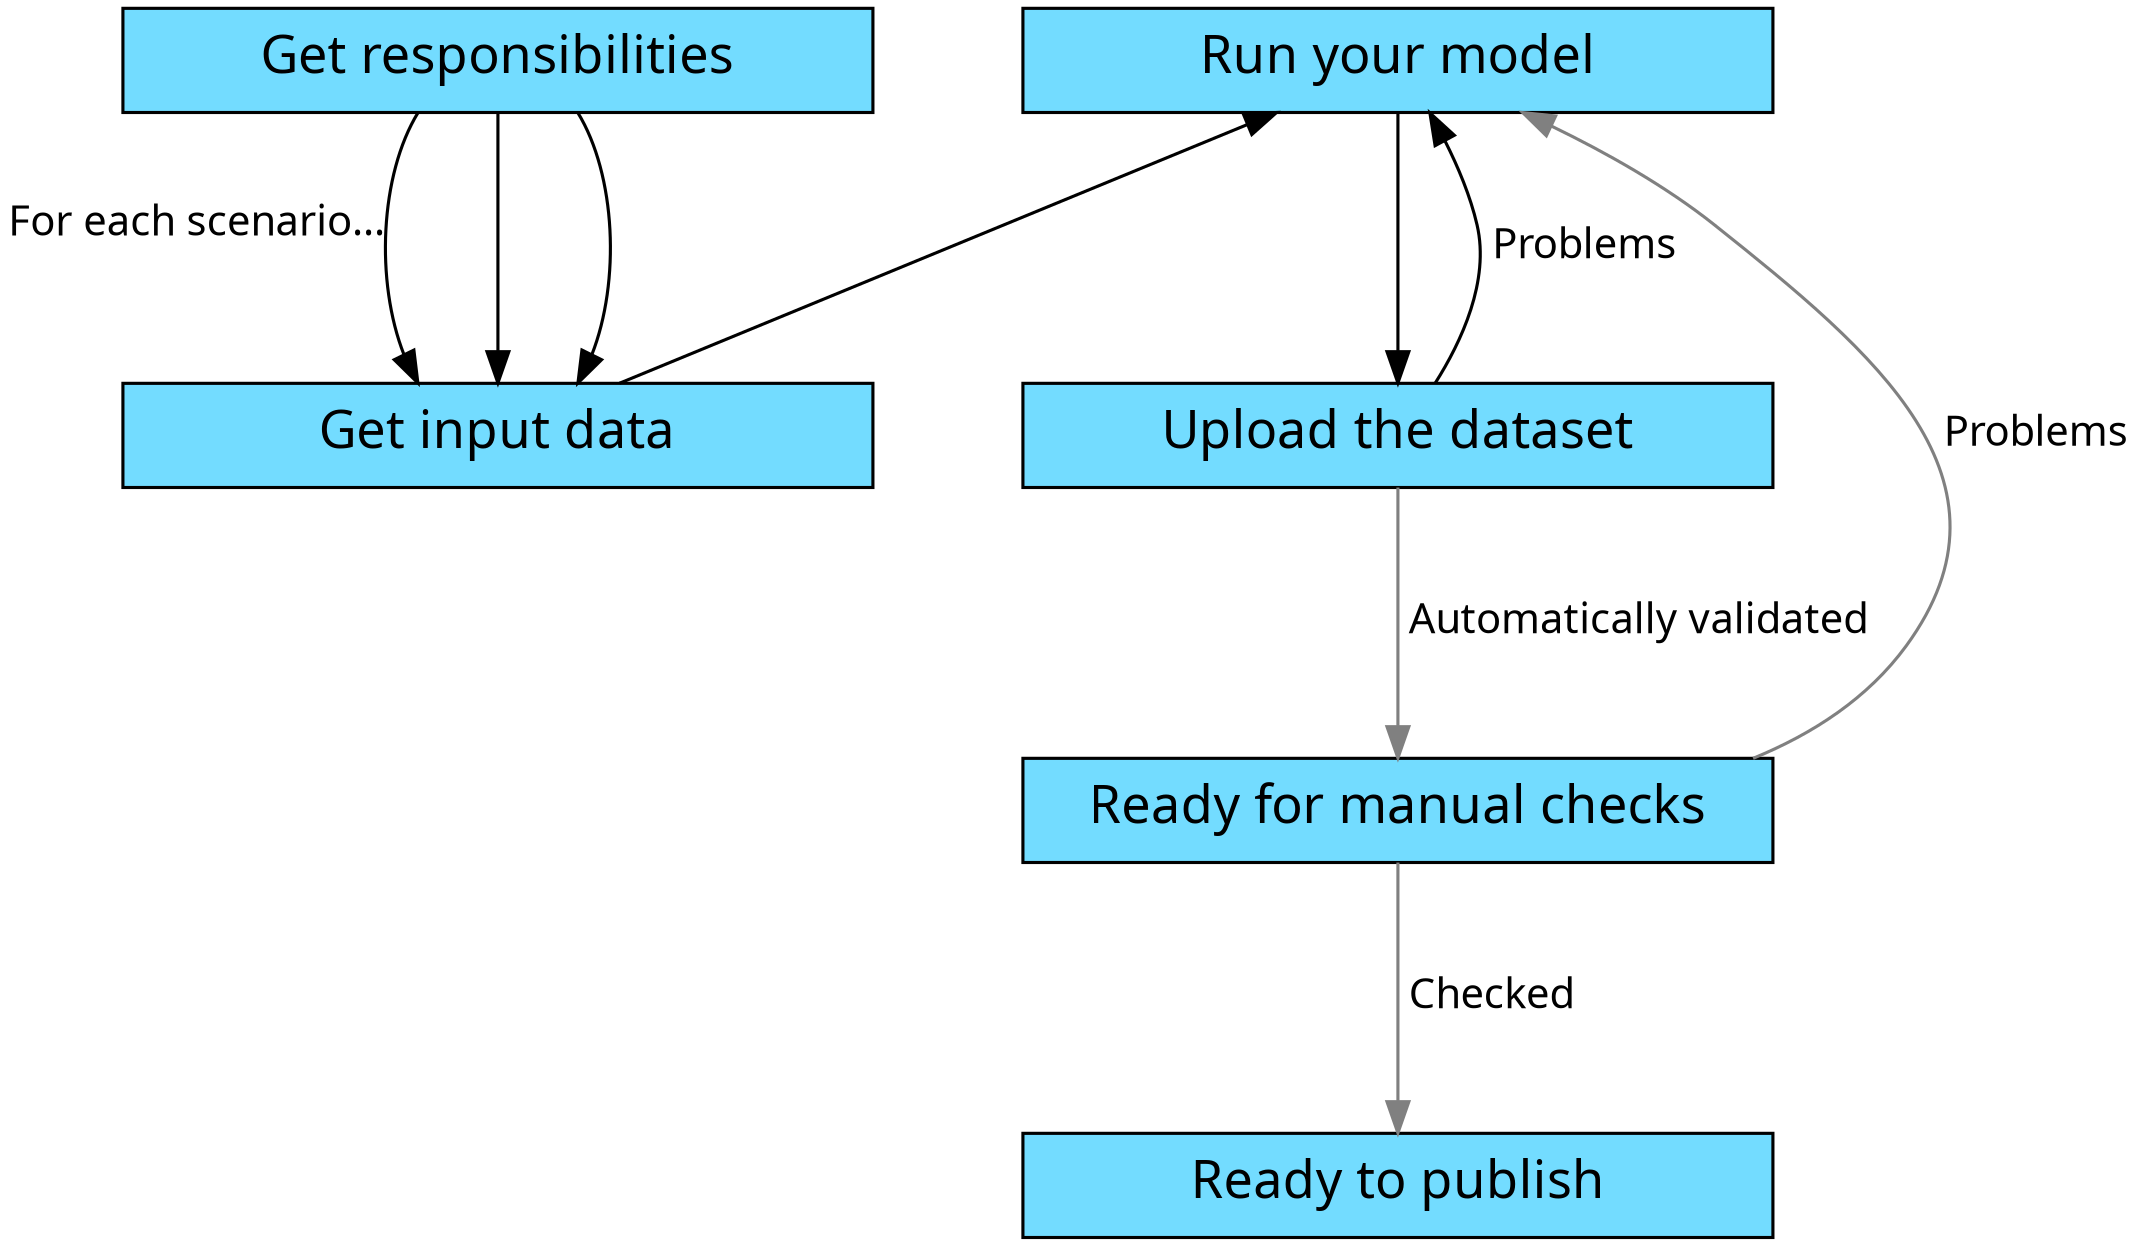 digraph {
	graph [ ranksep="1.5", nodesep=1,  ];
	node [ shape="box", fillcolor="#73DCFF", style="filled", fontname="Century Gothic", width="5", height="0.7", fontsize=25, penwidth="1.5" ];
    edge [ fontname="Century Gothic", fontsize=20, penwidth="1.5", arrowsize="1.5" ];

	subgraph {
		responsibilities [ label="Get responsibilities" ];
		coverage [ label="Get input data" ];
		responsibilities -> coverage [ xlabel="For each scenario..." ];
		responsibilities -> coverage;
		responsibilities -> coverage;
	}
	coverage -> run [ constraint=false ];
	subgraph {
		run [ label="Run your model" ];
		upload [ label="Upload the dataset" ];
		run -> upload [ weight=2 ];
		upload -> run [ label=" Problems" ];
	}
	upload -> validated [ constraint=true, label=" Automatically validated", weight=2, color="#808080" ];
	validated -> run [ constraint=true, label="Problems", weight=0.5, color="#808080" ];
	subgraph { 
		validated [ label="Ready for manual checks" ];
		checked [ label="Ready to publish" ];
		validated -> checked [ label=" Checked", color="#808080"  ];
	}
}